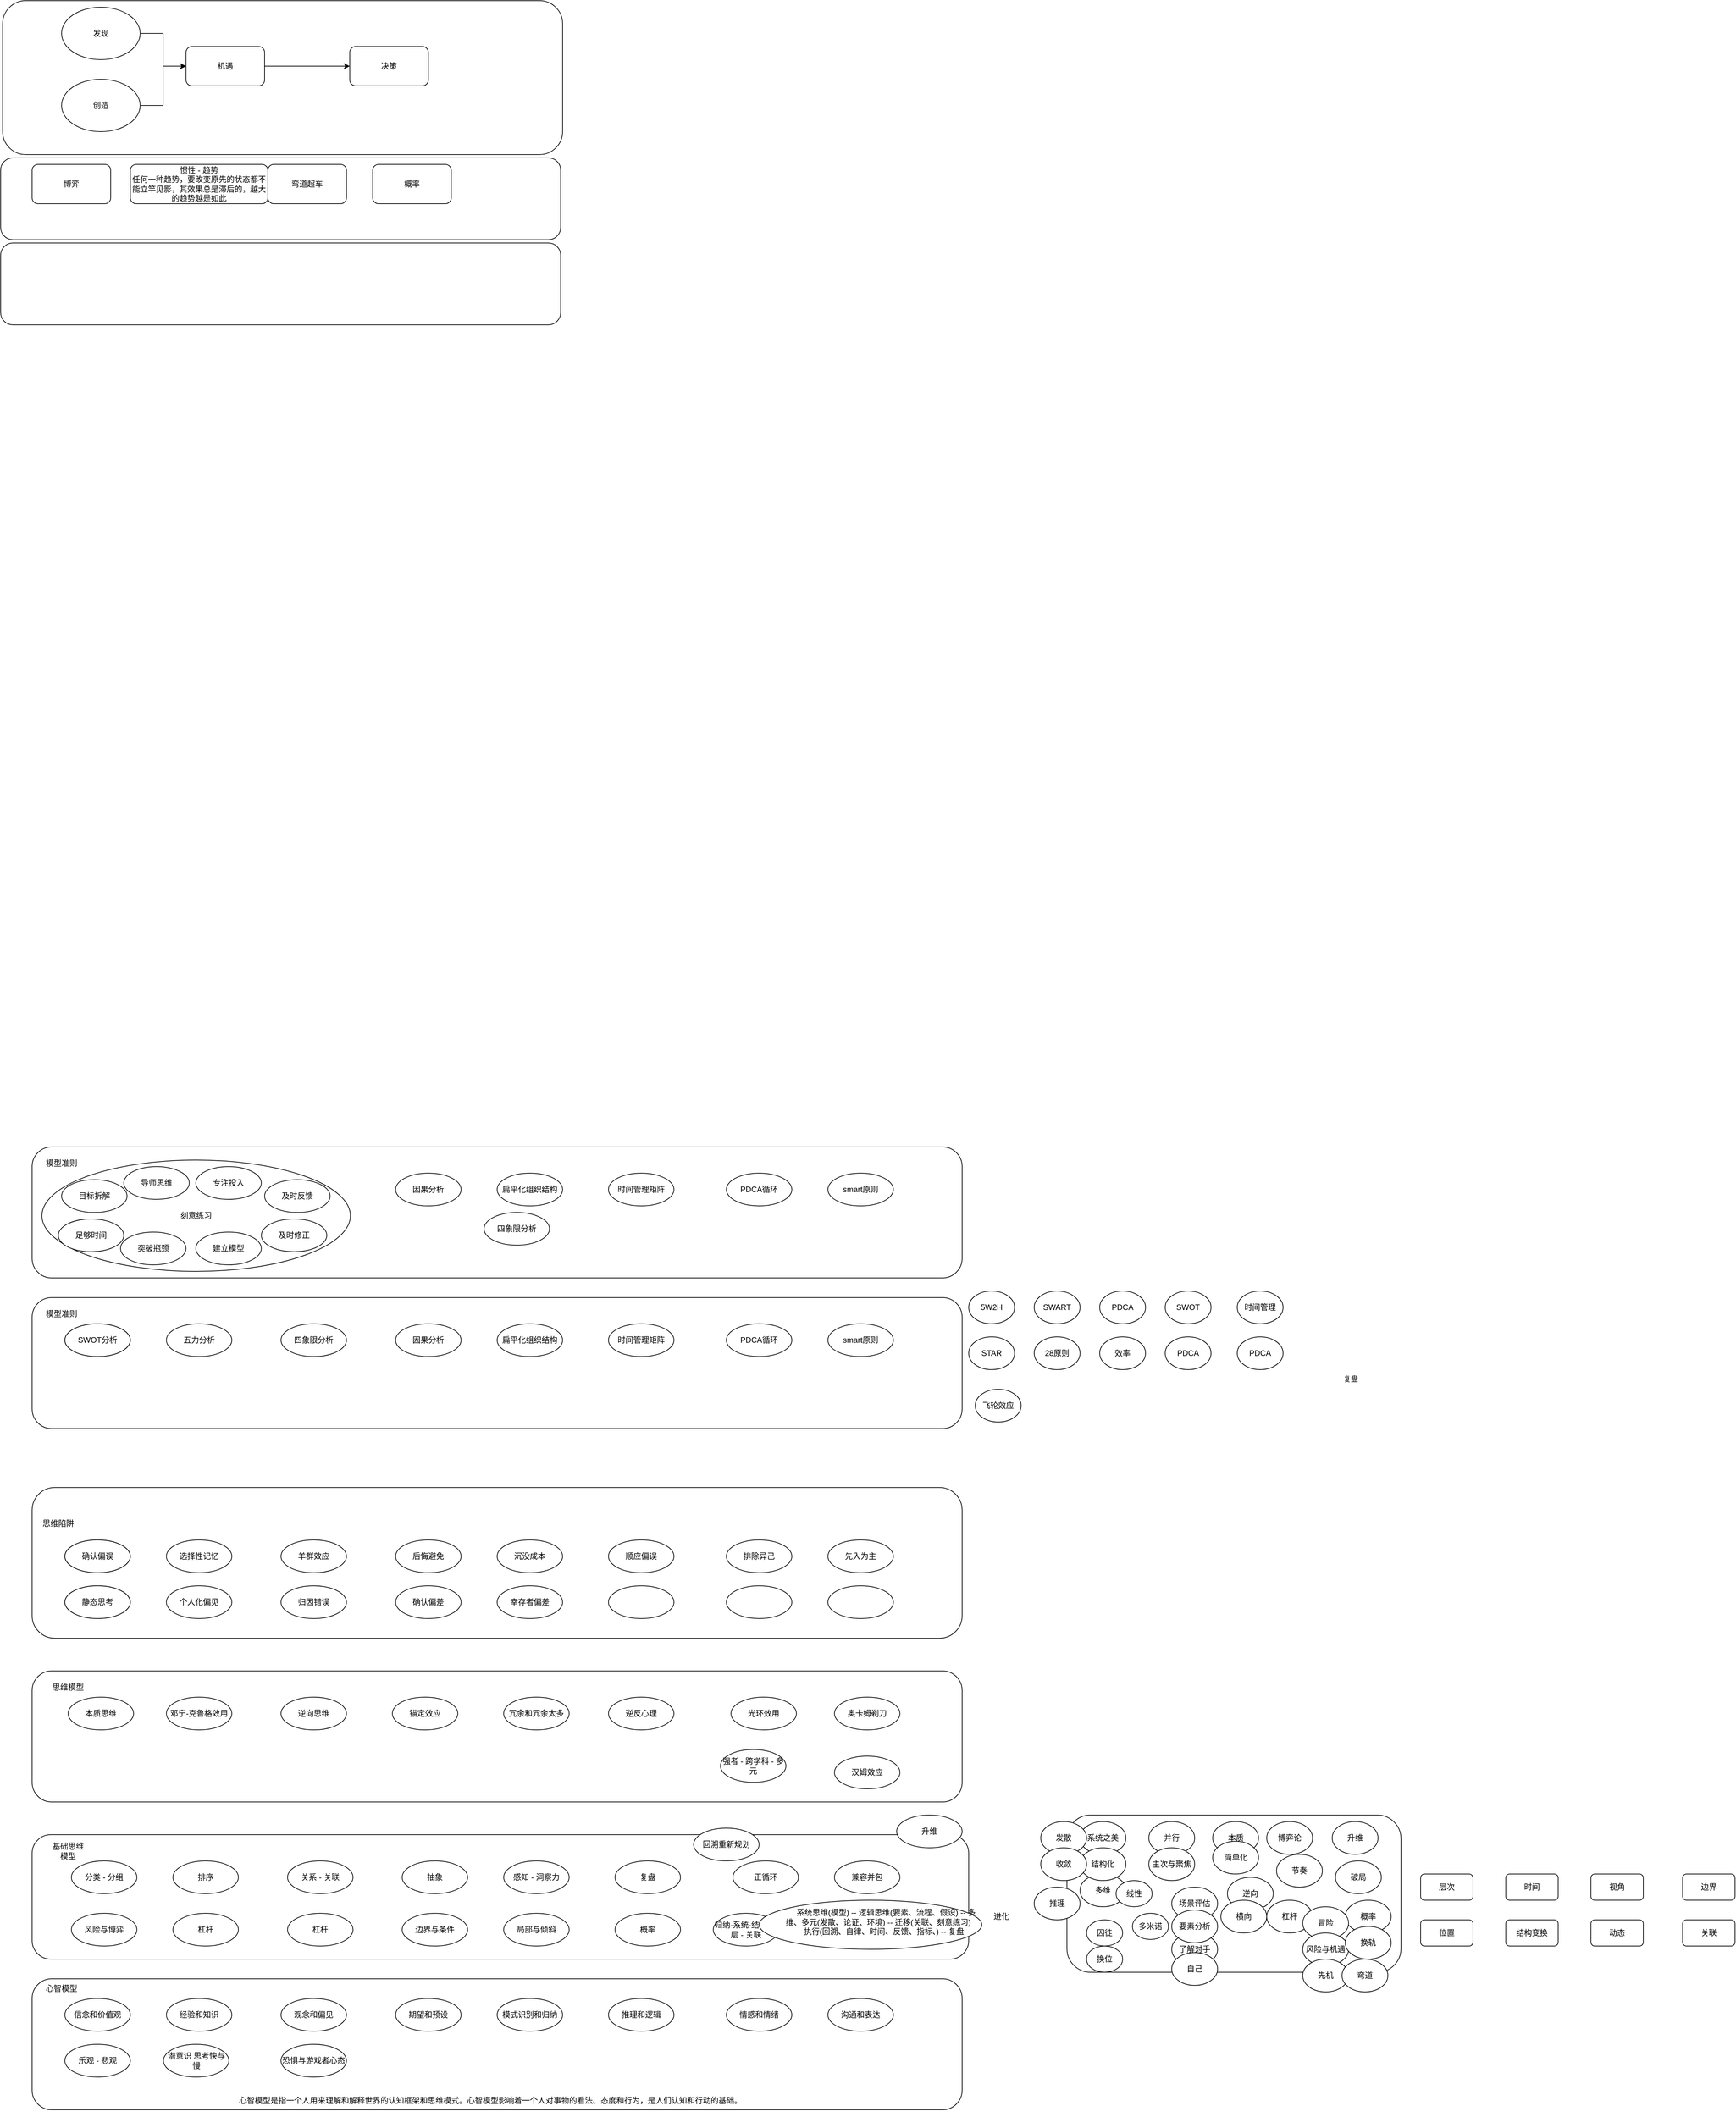 <mxfile version="21.4.0" type="github">
  <diagram name="第 1 页" id="YvtEZz4fDpHej9pVCONi">
    <mxGraphModel dx="1793" dy="2172" grid="1" gridSize="10" guides="1" tooltips="1" connect="1" arrows="1" fold="1" page="1" pageScale="1" pageWidth="827" pageHeight="1169" math="0" shadow="0">
      <root>
        <mxCell id="0" />
        <mxCell id="1" parent="0" />
        <mxCell id="yrJ8rADurVAFEkHN2O-o-63" value="" style="rounded=1;whiteSpace=wrap;html=1;" parent="1" vertex="1">
          <mxGeometry x="92" y="130" width="855" height="125" as="geometry" />
        </mxCell>
        <mxCell id="yrJ8rADurVAFEkHN2O-o-62" value="" style="rounded=1;whiteSpace=wrap;html=1;" parent="1" vertex="1">
          <mxGeometry x="92" width="855" height="125" as="geometry" />
        </mxCell>
        <mxCell id="yrJ8rADurVAFEkHN2O-o-46" value="" style="rounded=1;whiteSpace=wrap;html=1;" parent="1" vertex="1">
          <mxGeometry x="95" y="-240" width="855" height="235" as="geometry" />
        </mxCell>
        <mxCell id="yrJ8rADurVAFEkHN2O-o-8" value="决策" style="rounded=1;whiteSpace=wrap;html=1;" parent="1" vertex="1">
          <mxGeometry x="625" y="-170" width="120" height="60" as="geometry" />
        </mxCell>
        <mxCell id="yrJ8rADurVAFEkHN2O-o-13" style="edgeStyle=orthogonalEdgeStyle;rounded=0;orthogonalLoop=1;jettySize=auto;html=1;exitX=1;exitY=0.5;exitDx=0;exitDy=0;entryX=0;entryY=0.5;entryDx=0;entryDy=0;" parent="1" source="yrJ8rADurVAFEkHN2O-o-12" target="yrJ8rADurVAFEkHN2O-o-8" edge="1">
          <mxGeometry relative="1" as="geometry" />
        </mxCell>
        <mxCell id="yrJ8rADurVAFEkHN2O-o-12" value="机遇" style="rounded=1;whiteSpace=wrap;html=1;" parent="1" vertex="1">
          <mxGeometry x="375" y="-170" width="120" height="60" as="geometry" />
        </mxCell>
        <mxCell id="yrJ8rADurVAFEkHN2O-o-16" style="edgeStyle=orthogonalEdgeStyle;rounded=0;orthogonalLoop=1;jettySize=auto;html=1;exitX=1;exitY=0.5;exitDx=0;exitDy=0;" parent="1" source="yrJ8rADurVAFEkHN2O-o-14" target="yrJ8rADurVAFEkHN2O-o-12" edge="1">
          <mxGeometry relative="1" as="geometry" />
        </mxCell>
        <mxCell id="yrJ8rADurVAFEkHN2O-o-14" value="发现" style="ellipse;whiteSpace=wrap;html=1;" parent="1" vertex="1">
          <mxGeometry x="185" y="-230" width="120" height="80" as="geometry" />
        </mxCell>
        <mxCell id="yrJ8rADurVAFEkHN2O-o-17" value="" style="edgeStyle=orthogonalEdgeStyle;rounded=0;orthogonalLoop=1;jettySize=auto;html=1;" parent="1" source="yrJ8rADurVAFEkHN2O-o-15" target="yrJ8rADurVAFEkHN2O-o-12" edge="1">
          <mxGeometry relative="1" as="geometry" />
        </mxCell>
        <mxCell id="yrJ8rADurVAFEkHN2O-o-15" value="创造" style="ellipse;whiteSpace=wrap;html=1;" parent="1" vertex="1">
          <mxGeometry x="185" y="-120" width="120" height="80" as="geometry" />
        </mxCell>
        <mxCell id="yrJ8rADurVAFEkHN2O-o-30" value="博弈" style="rounded=1;whiteSpace=wrap;html=1;" parent="1" vertex="1">
          <mxGeometry x="140" y="10" width="120" height="60" as="geometry" />
        </mxCell>
        <mxCell id="yrJ8rADurVAFEkHN2O-o-56" value="惯性 - 趋势&lt;br&gt;任何一种趋势，要改变原先的状态都不能立竿见影，其效果总是滞后的，越大的趋势越是如此" style="rounded=1;whiteSpace=wrap;html=1;" parent="1" vertex="1">
          <mxGeometry x="290" y="10" width="210" height="60" as="geometry" />
        </mxCell>
        <mxCell id="yrJ8rADurVAFEkHN2O-o-57" value="弯道超车" style="rounded=1;whiteSpace=wrap;html=1;" parent="1" vertex="1">
          <mxGeometry x="500" y="10" width="120" height="60" as="geometry" />
        </mxCell>
        <mxCell id="yrJ8rADurVAFEkHN2O-o-69" value="概率" style="rounded=1;whiteSpace=wrap;html=1;" parent="1" vertex="1">
          <mxGeometry x="660" y="10" width="120" height="60" as="geometry" />
        </mxCell>
        <mxCell id="z8WvKWM3-rtfyO4jZk8O-1" value="" style="rounded=1;whiteSpace=wrap;html=1;" vertex="1" parent="1">
          <mxGeometry x="140" y="2780" width="1420" height="200" as="geometry" />
        </mxCell>
        <mxCell id="z8WvKWM3-rtfyO4jZk8O-2" value="心智模型" style="text;html=1;strokeColor=none;fillColor=none;align=center;verticalAlign=middle;whiteSpace=wrap;rounded=0;" vertex="1" parent="1">
          <mxGeometry x="155" y="2780" width="60" height="30" as="geometry" />
        </mxCell>
        <mxCell id="z8WvKWM3-rtfyO4jZk8O-3" value="" style="rounded=1;whiteSpace=wrap;html=1;" vertex="1" parent="1">
          <mxGeometry x="140" y="2030" width="1420" height="230" as="geometry" />
        </mxCell>
        <mxCell id="z8WvKWM3-rtfyO4jZk8O-5" value="" style="rounded=1;whiteSpace=wrap;html=1;" vertex="1" parent="1">
          <mxGeometry x="140" y="1740" width="1420" height="200" as="geometry" />
        </mxCell>
        <mxCell id="z8WvKWM3-rtfyO4jZk8O-6" value="模型准则" style="text;html=1;strokeColor=none;fillColor=none;align=center;verticalAlign=middle;whiteSpace=wrap;rounded=0;" vertex="1" parent="1">
          <mxGeometry x="155" y="1750" width="60" height="30" as="geometry" />
        </mxCell>
        <mxCell id="z8WvKWM3-rtfyO4jZk8O-7" value="&lt;div class=&quot;lake-content&quot;&gt;信念和价值观&lt;/div&gt;" style="ellipse;whiteSpace=wrap;html=1;" vertex="1" parent="1">
          <mxGeometry x="190" y="2810" width="100" height="50" as="geometry" />
        </mxCell>
        <mxCell id="z8WvKWM3-rtfyO4jZk8O-8" value="&lt;div class=&quot;lake-content&quot;&gt;&lt;div class=&quot;lake-content&quot;&gt;经验和知识&lt;/div&gt;&lt;/div&gt;" style="ellipse;whiteSpace=wrap;html=1;" vertex="1" parent="1">
          <mxGeometry x="345" y="2810" width="100" height="50" as="geometry" />
        </mxCell>
        <mxCell id="z8WvKWM3-rtfyO4jZk8O-9" value="&lt;div class=&quot;lake-content&quot;&gt;&lt;div class=&quot;lake-content&quot;&gt;&lt;div class=&quot;lake-content&quot;&gt;推理和逻辑&lt;/div&gt;&lt;/div&gt;&lt;/div&gt;" style="ellipse;whiteSpace=wrap;html=1;" vertex="1" parent="1">
          <mxGeometry x="1020" y="2810" width="100" height="50" as="geometry" />
        </mxCell>
        <mxCell id="z8WvKWM3-rtfyO4jZk8O-10" value="&lt;div class=&quot;lake-content&quot;&gt;&lt;div class=&quot;lake-content&quot;&gt;观念和偏见&lt;/div&gt;&lt;/div&gt;" style="ellipse;whiteSpace=wrap;html=1;" vertex="1" parent="1">
          <mxGeometry x="520" y="2810" width="100" height="50" as="geometry" />
        </mxCell>
        <mxCell id="z8WvKWM3-rtfyO4jZk8O-11" value="&lt;div class=&quot;lake-content&quot;&gt;&lt;div class=&quot;lake-content&quot;&gt;&lt;div class=&quot;lake-content&quot;&gt;期望和预设&lt;/div&gt;&lt;/div&gt;&lt;/div&gt;" style="ellipse;whiteSpace=wrap;html=1;" vertex="1" parent="1">
          <mxGeometry x="695" y="2810" width="100" height="50" as="geometry" />
        </mxCell>
        <mxCell id="z8WvKWM3-rtfyO4jZk8O-12" value="&lt;div class=&quot;lake-content&quot;&gt;&lt;div class=&quot;lake-content&quot;&gt;&lt;div class=&quot;lake-content&quot;&gt;模式识别和归纳&lt;/div&gt;&lt;/div&gt;&lt;/div&gt;" style="ellipse;whiteSpace=wrap;html=1;" vertex="1" parent="1">
          <mxGeometry x="850" y="2810" width="100" height="50" as="geometry" />
        </mxCell>
        <mxCell id="z8WvKWM3-rtfyO4jZk8O-14" value="&lt;div class=&quot;lake-content&quot;&gt;&lt;div class=&quot;lake-content&quot;&gt;&lt;div class=&quot;lake-content&quot;&gt;情感和情绪&lt;br&gt;&lt;/div&gt;&lt;/div&gt;&lt;/div&gt;" style="ellipse;whiteSpace=wrap;html=1;" vertex="1" parent="1">
          <mxGeometry x="1200" y="2810" width="100" height="50" as="geometry" />
        </mxCell>
        <mxCell id="z8WvKWM3-rtfyO4jZk8O-15" value="&lt;div class=&quot;lake-content&quot;&gt;&lt;div class=&quot;lake-content&quot;&gt;&lt;div class=&quot;lake-content&quot;&gt;&lt;div class=&quot;lake-content&quot;&gt;&lt;div class=&quot;lake-content&quot;&gt;沟通和表达&lt;/div&gt;&lt;/div&gt;&lt;/div&gt;&lt;/div&gt;&lt;/div&gt;" style="ellipse;whiteSpace=wrap;html=1;" vertex="1" parent="1">
          <mxGeometry x="1355" y="2810" width="100" height="50" as="geometry" />
        </mxCell>
        <mxCell id="z8WvKWM3-rtfyO4jZk8O-16" value="&lt;div class=&quot;lake-content&quot;&gt;&lt;p style=&quot;margin: 0; padding: 0; min-height: 24px&quot; class=&quot;ne-p&quot; id=&quot;u2ad12d49&quot;&gt;心智模型是指一个人用来理解和解释世界的认知框架和思维模式。心智模型影响着一个人对事物的看法、态度和行为，是人们认知和行动的基础。&lt;/p&gt;&lt;/div&gt;" style="text;html=1;strokeColor=none;fillColor=none;align=center;verticalAlign=middle;whiteSpace=wrap;rounded=0;" vertex="1" parent="1">
          <mxGeometry x="345" y="2950" width="990" height="40" as="geometry" />
        </mxCell>
        <mxCell id="z8WvKWM3-rtfyO4jZk8O-17" value="思维陷阱" style="text;html=1;strokeColor=none;fillColor=none;align=center;verticalAlign=middle;whiteSpace=wrap;rounded=0;" vertex="1" parent="1">
          <mxGeometry x="150" y="2070" width="60" height="30" as="geometry" />
        </mxCell>
        <mxCell id="z8WvKWM3-rtfyO4jZk8O-18" value="&lt;div class=&quot;lake-content&quot;&gt;信念和价值观&lt;/div&gt;" style="ellipse;whiteSpace=wrap;html=1;" vertex="1" parent="1">
          <mxGeometry x="190" y="2110" width="100" height="50" as="geometry" />
        </mxCell>
        <mxCell id="z8WvKWM3-rtfyO4jZk8O-20" value="&lt;div class=&quot;lake-content&quot;&gt;&lt;div class=&quot;lake-content&quot;&gt;确认偏误&lt;/div&gt;&lt;/div&gt;" style="ellipse;whiteSpace=wrap;html=1;" vertex="1" parent="1">
          <mxGeometry x="190" y="2110" width="100" height="50" as="geometry" />
        </mxCell>
        <mxCell id="z8WvKWM3-rtfyO4jZk8O-21" value="&lt;div class=&quot;lake-content&quot;&gt;&lt;div class=&quot;lake-content&quot;&gt;&lt;div class=&quot;lake-content&quot;&gt;选择性记忆&lt;/div&gt;&lt;/div&gt;&lt;/div&gt;" style="ellipse;whiteSpace=wrap;html=1;" vertex="1" parent="1">
          <mxGeometry x="345" y="2110" width="100" height="50" as="geometry" />
        </mxCell>
        <mxCell id="z8WvKWM3-rtfyO4jZk8O-22" value="&lt;div class=&quot;lake-content&quot;&gt;&lt;div class=&quot;lake-content&quot;&gt;&lt;div class=&quot;lake-content&quot;&gt;&lt;div class=&quot;lake-content&quot;&gt;顺应偏误&lt;/div&gt;&lt;/div&gt;&lt;/div&gt;&lt;/div&gt;" style="ellipse;whiteSpace=wrap;html=1;" vertex="1" parent="1">
          <mxGeometry x="1020" y="2110" width="100" height="50" as="geometry" />
        </mxCell>
        <mxCell id="z8WvKWM3-rtfyO4jZk8O-23" value="&lt;div class=&quot;lake-content&quot;&gt;&lt;div class=&quot;lake-content&quot;&gt;&lt;div class=&quot;lake-content&quot;&gt;羊群效应&lt;/div&gt;&lt;/div&gt;&lt;/div&gt;" style="ellipse;whiteSpace=wrap;html=1;" vertex="1" parent="1">
          <mxGeometry x="520" y="2110" width="100" height="50" as="geometry" />
        </mxCell>
        <mxCell id="z8WvKWM3-rtfyO4jZk8O-24" value="&lt;div class=&quot;lake-content&quot;&gt;&lt;div class=&quot;lake-content&quot;&gt;&lt;div class=&quot;lake-content&quot;&gt;&lt;div class=&quot;lake-content&quot;&gt;后悔避免&lt;/div&gt;&lt;/div&gt;&lt;/div&gt;&lt;/div&gt;" style="ellipse;whiteSpace=wrap;html=1;" vertex="1" parent="1">
          <mxGeometry x="695" y="2110" width="100" height="50" as="geometry" />
        </mxCell>
        <mxCell id="z8WvKWM3-rtfyO4jZk8O-25" value="&lt;div class=&quot;lake-content&quot;&gt;&lt;div class=&quot;lake-content&quot;&gt;&lt;div class=&quot;lake-content&quot;&gt;&lt;div class=&quot;lake-content&quot;&gt;沉没成本&lt;/div&gt;&lt;/div&gt;&lt;/div&gt;&lt;/div&gt;" style="ellipse;whiteSpace=wrap;html=1;" vertex="1" parent="1">
          <mxGeometry x="850" y="2110" width="100" height="50" as="geometry" />
        </mxCell>
        <mxCell id="z8WvKWM3-rtfyO4jZk8O-26" value="&lt;div class=&quot;lake-content&quot;&gt;&lt;div class=&quot;lake-content&quot;&gt;&lt;div class=&quot;lake-content&quot;&gt;&lt;div class=&quot;lake-content&quot;&gt;排除异己&lt;/div&gt;&lt;/div&gt;&lt;/div&gt;&lt;/div&gt;" style="ellipse;whiteSpace=wrap;html=1;" vertex="1" parent="1">
          <mxGeometry x="1200" y="2110" width="100" height="50" as="geometry" />
        </mxCell>
        <mxCell id="z8WvKWM3-rtfyO4jZk8O-27" value="&lt;div class=&quot;lake-content&quot;&gt;&lt;div class=&quot;lake-content&quot;&gt;&lt;div class=&quot;lake-content&quot;&gt;&lt;div class=&quot;lake-content&quot;&gt;&lt;div class=&quot;lake-content&quot;&gt;&lt;div class=&quot;lake-content&quot;&gt;先入为主&lt;/div&gt;&lt;/div&gt;&lt;/div&gt;&lt;/div&gt;&lt;/div&gt;&lt;/div&gt;" style="ellipse;whiteSpace=wrap;html=1;" vertex="1" parent="1">
          <mxGeometry x="1355" y="2110" width="100" height="50" as="geometry" />
        </mxCell>
        <mxCell id="z8WvKWM3-rtfyO4jZk8O-28" value="&lt;div class=&quot;lake-content&quot;&gt;信念和价值观&lt;/div&gt;" style="ellipse;whiteSpace=wrap;html=1;" vertex="1" parent="1">
          <mxGeometry x="190" y="2180" width="100" height="50" as="geometry" />
        </mxCell>
        <mxCell id="z8WvKWM3-rtfyO4jZk8O-29" value="&lt;div class=&quot;lake-content&quot;&gt;&lt;div class=&quot;lake-content&quot;&gt;&lt;div class=&quot;lake-content&quot;&gt;静态思考&lt;/div&gt;&lt;/div&gt;&lt;/div&gt;" style="ellipse;whiteSpace=wrap;html=1;" vertex="1" parent="1">
          <mxGeometry x="190" y="2180" width="100" height="50" as="geometry" />
        </mxCell>
        <mxCell id="z8WvKWM3-rtfyO4jZk8O-30" value="&lt;div class=&quot;lake-content&quot;&gt;&lt;div class=&quot;lake-content&quot;&gt;&lt;div class=&quot;lake-content&quot;&gt;&lt;div class=&quot;lake-content&quot;&gt;个人化偏见&lt;/div&gt;&lt;/div&gt;&lt;/div&gt;&lt;/div&gt;" style="ellipse;whiteSpace=wrap;html=1;" vertex="1" parent="1">
          <mxGeometry x="345" y="2180" width="100" height="50" as="geometry" />
        </mxCell>
        <mxCell id="z8WvKWM3-rtfyO4jZk8O-31" value="&lt;div class=&quot;lake-content&quot;&gt;&lt;div class=&quot;lake-content&quot;&gt;&lt;div class=&quot;lake-content&quot;&gt;&lt;div class=&quot;lake-content&quot;&gt;&lt;br&gt;&lt;/div&gt;&lt;/div&gt;&lt;/div&gt;&lt;/div&gt;" style="ellipse;whiteSpace=wrap;html=1;" vertex="1" parent="1">
          <mxGeometry x="1020" y="2180" width="100" height="50" as="geometry" />
        </mxCell>
        <mxCell id="z8WvKWM3-rtfyO4jZk8O-32" value="&lt;div class=&quot;lake-content&quot;&gt;&lt;div class=&quot;lake-content&quot;&gt;&lt;div class=&quot;lake-content&quot;&gt;归因错误&lt;/div&gt;&lt;/div&gt;&lt;/div&gt;" style="ellipse;whiteSpace=wrap;html=1;" vertex="1" parent="1">
          <mxGeometry x="520" y="2180" width="100" height="50" as="geometry" />
        </mxCell>
        <mxCell id="z8WvKWM3-rtfyO4jZk8O-33" value="&lt;div class=&quot;lake-content&quot;&gt;&lt;div class=&quot;lake-content&quot;&gt;&lt;div class=&quot;lake-content&quot;&gt;&lt;div class=&quot;lake-content&quot;&gt;确认偏差&lt;/div&gt;&lt;/div&gt;&lt;/div&gt;&lt;/div&gt;" style="ellipse;whiteSpace=wrap;html=1;" vertex="1" parent="1">
          <mxGeometry x="695" y="2180" width="100" height="50" as="geometry" />
        </mxCell>
        <mxCell id="z8WvKWM3-rtfyO4jZk8O-34" value="&lt;div class=&quot;lake-content&quot;&gt;&lt;div class=&quot;lake-content&quot;&gt;&lt;div class=&quot;lake-content&quot;&gt;&lt;div class=&quot;lake-content&quot;&gt;幸存者偏差&lt;/div&gt;&lt;/div&gt;&lt;/div&gt;&lt;/div&gt;" style="ellipse;whiteSpace=wrap;html=1;" vertex="1" parent="1">
          <mxGeometry x="850" y="2180" width="100" height="50" as="geometry" />
        </mxCell>
        <mxCell id="z8WvKWM3-rtfyO4jZk8O-35" value="&lt;div class=&quot;lake-content&quot;&gt;&lt;div class=&quot;lake-content&quot;&gt;&lt;div class=&quot;lake-content&quot;&gt;&lt;div class=&quot;lake-content&quot;&gt;&lt;br&gt;&lt;/div&gt;&lt;/div&gt;&lt;/div&gt;&lt;/div&gt;" style="ellipse;whiteSpace=wrap;html=1;" vertex="1" parent="1">
          <mxGeometry x="1200" y="2180" width="100" height="50" as="geometry" />
        </mxCell>
        <mxCell id="z8WvKWM3-rtfyO4jZk8O-36" value="&lt;div class=&quot;lake-content&quot;&gt;&lt;div class=&quot;lake-content&quot;&gt;&lt;div class=&quot;lake-content&quot;&gt;&lt;div class=&quot;lake-content&quot;&gt;&lt;div class=&quot;lake-content&quot;&gt;&lt;div class=&quot;lake-content&quot;&gt;&lt;br&gt;&lt;/div&gt;&lt;/div&gt;&lt;/div&gt;&lt;/div&gt;&lt;/div&gt;&lt;/div&gt;" style="ellipse;whiteSpace=wrap;html=1;" vertex="1" parent="1">
          <mxGeometry x="1355" y="2180" width="100" height="50" as="geometry" />
        </mxCell>
        <mxCell id="z8WvKWM3-rtfyO4jZk8O-37" value="&lt;div class=&quot;lake-content&quot;&gt;信念和价值观&lt;/div&gt;" style="ellipse;whiteSpace=wrap;html=1;" vertex="1" parent="1">
          <mxGeometry x="190" y="1780" width="100" height="50" as="geometry" />
        </mxCell>
        <mxCell id="z8WvKWM3-rtfyO4jZk8O-38" value="&lt;div class=&quot;lake-content&quot;&gt;&lt;div class=&quot;lake-content&quot;&gt;&lt;div class=&quot;lake-content&quot;&gt;&lt;div class=&quot;lake-content&quot;&gt;SWOT分析&lt;/div&gt;&lt;/div&gt;&lt;/div&gt;&lt;/div&gt;" style="ellipse;whiteSpace=wrap;html=1;" vertex="1" parent="1">
          <mxGeometry x="190" y="1780" width="100" height="50" as="geometry" />
        </mxCell>
        <mxCell id="z8WvKWM3-rtfyO4jZk8O-39" value="&lt;div class=&quot;lake-content&quot;&gt;&lt;div class=&quot;lake-content&quot;&gt;&lt;div class=&quot;lake-content&quot;&gt;&lt;div class=&quot;lake-content&quot;&gt;&lt;div class=&quot;lake-content&quot;&gt;五力分析&lt;/div&gt;&lt;/div&gt;&lt;/div&gt;&lt;/div&gt;&lt;/div&gt;" style="ellipse;whiteSpace=wrap;html=1;" vertex="1" parent="1">
          <mxGeometry x="345" y="1780" width="100" height="50" as="geometry" />
        </mxCell>
        <mxCell id="z8WvKWM3-rtfyO4jZk8O-40" value="&lt;div class=&quot;lake-content&quot;&gt;&lt;div class=&quot;lake-content&quot;&gt;&lt;div class=&quot;lake-content&quot;&gt;&lt;div class=&quot;lake-content&quot;&gt;&lt;div class=&quot;lake-content&quot;&gt;时间管理矩阵&lt;/div&gt;&lt;/div&gt;&lt;/div&gt;&lt;/div&gt;&lt;/div&gt;" style="ellipse;whiteSpace=wrap;html=1;" vertex="1" parent="1">
          <mxGeometry x="1020" y="1780" width="100" height="50" as="geometry" />
        </mxCell>
        <mxCell id="z8WvKWM3-rtfyO4jZk8O-41" value="&lt;div class=&quot;lake-content&quot;&gt;&lt;div class=&quot;lake-content&quot;&gt;&lt;div class=&quot;lake-content&quot;&gt;&lt;div class=&quot;lake-content&quot;&gt;四象限分析&lt;/div&gt;&lt;/div&gt;&lt;/div&gt;&lt;/div&gt;" style="ellipse;whiteSpace=wrap;html=1;" vertex="1" parent="1">
          <mxGeometry x="520" y="1780" width="100" height="50" as="geometry" />
        </mxCell>
        <mxCell id="z8WvKWM3-rtfyO4jZk8O-42" value="&lt;div class=&quot;lake-content&quot;&gt;&lt;div class=&quot;lake-content&quot;&gt;&lt;div class=&quot;lake-content&quot;&gt;&lt;div class=&quot;lake-content&quot;&gt;&lt;div class=&quot;lake-content&quot;&gt;因果分析&lt;/div&gt;&lt;/div&gt;&lt;/div&gt;&lt;/div&gt;&lt;/div&gt;" style="ellipse;whiteSpace=wrap;html=1;" vertex="1" parent="1">
          <mxGeometry x="695" y="1780" width="100" height="50" as="geometry" />
        </mxCell>
        <mxCell id="z8WvKWM3-rtfyO4jZk8O-43" value="&lt;div class=&quot;lake-content&quot;&gt;&lt;div class=&quot;lake-content&quot;&gt;&lt;div class=&quot;lake-content&quot;&gt;&lt;div class=&quot;lake-content&quot;&gt;&lt;div class=&quot;lake-content&quot;&gt;扁平化组织结构&lt;/div&gt;&lt;/div&gt;&lt;/div&gt;&lt;/div&gt;&lt;/div&gt;" style="ellipse;whiteSpace=wrap;html=1;" vertex="1" parent="1">
          <mxGeometry x="850" y="1780" width="100" height="50" as="geometry" />
        </mxCell>
        <mxCell id="z8WvKWM3-rtfyO4jZk8O-44" value="&lt;div class=&quot;lake-content&quot;&gt;&lt;div class=&quot;lake-content&quot;&gt;&lt;div class=&quot;lake-content&quot;&gt;&lt;div class=&quot;lake-content&quot;&gt;&lt;div class=&quot;lake-content&quot;&gt;PDCA循环&lt;/div&gt;&lt;/div&gt;&lt;/div&gt;&lt;/div&gt;&lt;/div&gt;" style="ellipse;whiteSpace=wrap;html=1;" vertex="1" parent="1">
          <mxGeometry x="1200" y="1780" width="100" height="50" as="geometry" />
        </mxCell>
        <mxCell id="z8WvKWM3-rtfyO4jZk8O-45" value="&lt;div class=&quot;lake-content&quot;&gt;&lt;div class=&quot;lake-content&quot;&gt;&lt;div class=&quot;lake-content&quot;&gt;&lt;div class=&quot;lake-content&quot;&gt;&lt;div class=&quot;lake-content&quot;&gt;&lt;div class=&quot;lake-content&quot;&gt;smart原则&lt;/div&gt;&lt;/div&gt;&lt;/div&gt;&lt;/div&gt;&lt;/div&gt;&lt;/div&gt;" style="ellipse;whiteSpace=wrap;html=1;" vertex="1" parent="1">
          <mxGeometry x="1355" y="1780" width="100" height="50" as="geometry" />
        </mxCell>
        <mxCell id="z8WvKWM3-rtfyO4jZk8O-46" value="" style="rounded=1;whiteSpace=wrap;html=1;" vertex="1" parent="1">
          <mxGeometry x="140" y="2560" width="1430" height="190" as="geometry" />
        </mxCell>
        <mxCell id="z8WvKWM3-rtfyO4jZk8O-47" value="基础思维模型" style="text;html=1;strokeColor=none;fillColor=none;align=center;verticalAlign=middle;whiteSpace=wrap;rounded=0;" vertex="1" parent="1">
          <mxGeometry x="165" y="2570" width="60" height="30" as="geometry" />
        </mxCell>
        <mxCell id="z8WvKWM3-rtfyO4jZk8O-48" value="&lt;div class=&quot;lake-content&quot;&gt;分类 - 分组&lt;/div&gt;" style="ellipse;whiteSpace=wrap;html=1;" vertex="1" parent="1">
          <mxGeometry x="200" y="2600" width="100" height="50" as="geometry" />
        </mxCell>
        <mxCell id="z8WvKWM3-rtfyO4jZk8O-49" value="&lt;div class=&quot;lake-content&quot;&gt;&lt;div class=&quot;lake-content&quot;&gt;排序&lt;/div&gt;&lt;/div&gt;" style="ellipse;whiteSpace=wrap;html=1;" vertex="1" parent="1">
          <mxGeometry x="355" y="2600" width="100" height="50" as="geometry" />
        </mxCell>
        <mxCell id="z8WvKWM3-rtfyO4jZk8O-50" value="&lt;div class=&quot;lake-content&quot;&gt;&lt;div class=&quot;lake-content&quot;&gt;&lt;div class=&quot;lake-content&quot;&gt;复盘&lt;/div&gt;&lt;/div&gt;&lt;/div&gt;" style="ellipse;whiteSpace=wrap;html=1;" vertex="1" parent="1">
          <mxGeometry x="1030" y="2600" width="100" height="50" as="geometry" />
        </mxCell>
        <mxCell id="z8WvKWM3-rtfyO4jZk8O-51" value="&lt;div class=&quot;lake-content&quot;&gt;&lt;div class=&quot;lake-content&quot;&gt;关系 - 关联&lt;/div&gt;&lt;/div&gt;" style="ellipse;whiteSpace=wrap;html=1;" vertex="1" parent="1">
          <mxGeometry x="530" y="2600" width="100" height="50" as="geometry" />
        </mxCell>
        <mxCell id="z8WvKWM3-rtfyO4jZk8O-52" value="&lt;div class=&quot;lake-content&quot;&gt;&lt;div class=&quot;lake-content&quot;&gt;&lt;div class=&quot;lake-content&quot;&gt;抽象&lt;/div&gt;&lt;/div&gt;&lt;/div&gt;" style="ellipse;whiteSpace=wrap;html=1;" vertex="1" parent="1">
          <mxGeometry x="705" y="2600" width="100" height="50" as="geometry" />
        </mxCell>
        <mxCell id="z8WvKWM3-rtfyO4jZk8O-53" value="&lt;div class=&quot;lake-content&quot;&gt;&lt;div class=&quot;lake-content&quot;&gt;&lt;div class=&quot;lake-content&quot;&gt;感知 - 洞察力&lt;/div&gt;&lt;/div&gt;&lt;/div&gt;" style="ellipse;whiteSpace=wrap;html=1;" vertex="1" parent="1">
          <mxGeometry x="860" y="2600" width="100" height="50" as="geometry" />
        </mxCell>
        <mxCell id="z8WvKWM3-rtfyO4jZk8O-54" value="&lt;div class=&quot;lake-content&quot;&gt;&lt;div class=&quot;lake-content&quot;&gt;&lt;div class=&quot;lake-content&quot;&gt;正循环&lt;br&gt;&lt;/div&gt;&lt;/div&gt;&lt;/div&gt;" style="ellipse;whiteSpace=wrap;html=1;" vertex="1" parent="1">
          <mxGeometry x="1210" y="2600" width="100" height="50" as="geometry" />
        </mxCell>
        <mxCell id="z8WvKWM3-rtfyO4jZk8O-55" value="&lt;div class=&quot;lake-content&quot;&gt;&lt;div class=&quot;lake-content&quot;&gt;&lt;div class=&quot;lake-content&quot;&gt;&lt;div class=&quot;lake-content&quot;&gt;&lt;div class=&quot;lake-content&quot;&gt;兼容并包&lt;br&gt;&lt;/div&gt;&lt;/div&gt;&lt;/div&gt;&lt;/div&gt;&lt;/div&gt;" style="ellipse;whiteSpace=wrap;html=1;" vertex="1" parent="1">
          <mxGeometry x="1365" y="2600" width="100" height="50" as="geometry" />
        </mxCell>
        <mxCell id="z8WvKWM3-rtfyO4jZk8O-56" value="" style="rounded=1;whiteSpace=wrap;html=1;" vertex="1" parent="1">
          <mxGeometry x="140" y="2310" width="1420" height="200" as="geometry" />
        </mxCell>
        <mxCell id="z8WvKWM3-rtfyO4jZk8O-57" value="思维模型" style="text;html=1;strokeColor=none;fillColor=none;align=center;verticalAlign=middle;whiteSpace=wrap;rounded=0;" vertex="1" parent="1">
          <mxGeometry x="165" y="2320" width="60" height="30" as="geometry" />
        </mxCell>
        <mxCell id="z8WvKWM3-rtfyO4jZk8O-58" value="&lt;div class=&quot;lake-content&quot;&gt;锚定效应&lt;/div&gt;" style="ellipse;whiteSpace=wrap;html=1;" vertex="1" parent="1">
          <mxGeometry x="690" y="2350" width="100" height="50" as="geometry" />
        </mxCell>
        <mxCell id="z8WvKWM3-rtfyO4jZk8O-59" value="&lt;div class=&quot;lake-content&quot;&gt;&lt;div class=&quot;lake-content&quot;&gt;光环效用&lt;/div&gt;&lt;/div&gt;" style="ellipse;whiteSpace=wrap;html=1;" vertex="1" parent="1">
          <mxGeometry x="1207" y="2350" width="100" height="50" as="geometry" />
        </mxCell>
        <mxCell id="z8WvKWM3-rtfyO4jZk8O-60" value="&lt;div class=&quot;lake-content&quot;&gt;&lt;div class=&quot;lake-content&quot;&gt;&lt;div class=&quot;lake-content&quot;&gt;逆向思维&lt;/div&gt;&lt;/div&gt;&lt;/div&gt;" style="ellipse;whiteSpace=wrap;html=1;" vertex="1" parent="1">
          <mxGeometry x="520" y="2350" width="100" height="50" as="geometry" />
        </mxCell>
        <mxCell id="z8WvKWM3-rtfyO4jZk8O-61" value="&lt;div class=&quot;lake-content&quot;&gt;&lt;div class=&quot;lake-content&quot;&gt;逆反心理&lt;/div&gt;&lt;/div&gt;" style="ellipse;whiteSpace=wrap;html=1;" vertex="1" parent="1">
          <mxGeometry x="1020" y="2350" width="100" height="50" as="geometry" />
        </mxCell>
        <mxCell id="z8WvKWM3-rtfyO4jZk8O-62" value="&lt;div class=&quot;lake-content&quot;&gt;&lt;div class=&quot;lake-content&quot;&gt;&lt;div class=&quot;lake-content&quot;&gt;本质思维&lt;/div&gt;&lt;/div&gt;&lt;/div&gt;" style="ellipse;whiteSpace=wrap;html=1;" vertex="1" parent="1">
          <mxGeometry x="195" y="2350" width="100" height="50" as="geometry" />
        </mxCell>
        <mxCell id="z8WvKWM3-rtfyO4jZk8O-63" value="&lt;div class=&quot;lake-content&quot;&gt;&lt;div class=&quot;lake-content&quot;&gt;&lt;div class=&quot;lake-content&quot;&gt;邓宁-克鲁格效用&lt;br&gt;&lt;/div&gt;&lt;/div&gt;&lt;/div&gt;" style="ellipse;whiteSpace=wrap;html=1;" vertex="1" parent="1">
          <mxGeometry x="345" y="2350" width="100" height="50" as="geometry" />
        </mxCell>
        <mxCell id="z8WvKWM3-rtfyO4jZk8O-64" value="&lt;div class=&quot;lake-content&quot;&gt;&lt;div class=&quot;lake-content&quot;&gt;&lt;div class=&quot;lake-content&quot;&gt;冗余和冗余太多&lt;/div&gt;&lt;/div&gt;&lt;/div&gt;" style="ellipse;whiteSpace=wrap;html=1;" vertex="1" parent="1">
          <mxGeometry x="860" y="2350" width="100" height="50" as="geometry" />
        </mxCell>
        <mxCell id="z8WvKWM3-rtfyO4jZk8O-65" value="&lt;div class=&quot;lake-content&quot;&gt;&lt;div class=&quot;lake-content&quot;&gt;&lt;div class=&quot;lake-content&quot;&gt;&lt;div class=&quot;lake-content&quot;&gt;&lt;div class=&quot;lake-content&quot;&gt;奥卡姆剃刀&lt;/div&gt;&lt;/div&gt;&lt;/div&gt;&lt;/div&gt;&lt;/div&gt;" style="ellipse;whiteSpace=wrap;html=1;" vertex="1" parent="1">
          <mxGeometry x="1365" y="2350" width="100" height="50" as="geometry" />
        </mxCell>
        <mxCell id="z8WvKWM3-rtfyO4jZk8O-66" value="&lt;div class=&quot;lake-content&quot;&gt;风险与博弈&lt;/div&gt;" style="ellipse;whiteSpace=wrap;html=1;" vertex="1" parent="1">
          <mxGeometry x="200" y="2680" width="100" height="50" as="geometry" />
        </mxCell>
        <mxCell id="z8WvKWM3-rtfyO4jZk8O-67" value="&lt;div class=&quot;lake-content&quot;&gt;杠杆&lt;/div&gt;" style="ellipse;whiteSpace=wrap;html=1;" vertex="1" parent="1">
          <mxGeometry x="355" y="2680" width="100" height="50" as="geometry" />
        </mxCell>
        <mxCell id="z8WvKWM3-rtfyO4jZk8O-68" value="&lt;div class=&quot;lake-content&quot;&gt;杠杆&lt;/div&gt;" style="ellipse;whiteSpace=wrap;html=1;" vertex="1" parent="1">
          <mxGeometry x="530" y="2680" width="100" height="50" as="geometry" />
        </mxCell>
        <mxCell id="z8WvKWM3-rtfyO4jZk8O-69" value="&lt;div class=&quot;lake-content&quot;&gt;乐观 - 悲观&lt;/div&gt;" style="ellipse;whiteSpace=wrap;html=1;" vertex="1" parent="1">
          <mxGeometry x="190" y="2880" width="100" height="50" as="geometry" />
        </mxCell>
        <mxCell id="z8WvKWM3-rtfyO4jZk8O-70" value="" style="rounded=1;whiteSpace=wrap;html=1;" vertex="1" parent="1">
          <mxGeometry x="140" y="1510" width="1420" height="200" as="geometry" />
        </mxCell>
        <mxCell id="z8WvKWM3-rtfyO4jZk8O-71" value="模型准则" style="text;html=1;strokeColor=none;fillColor=none;align=center;verticalAlign=middle;whiteSpace=wrap;rounded=0;" vertex="1" parent="1">
          <mxGeometry x="155" y="1520" width="60" height="30" as="geometry" />
        </mxCell>
        <mxCell id="z8WvKWM3-rtfyO4jZk8O-73" value="&lt;div class=&quot;lake-content&quot;&gt;&lt;div class=&quot;lake-content&quot;&gt;&lt;div class=&quot;lake-content&quot;&gt;&lt;div class=&quot;lake-content&quot;&gt;刻意练习&lt;/div&gt;&lt;/div&gt;&lt;/div&gt;&lt;/div&gt;" style="ellipse;whiteSpace=wrap;html=1;" vertex="1" parent="1">
          <mxGeometry x="155" y="1530" width="471" height="170" as="geometry" />
        </mxCell>
        <mxCell id="z8WvKWM3-rtfyO4jZk8O-74" value="&lt;div class=&quot;lake-content&quot;&gt;&lt;div class=&quot;lake-content&quot;&gt;&lt;div class=&quot;lake-content&quot;&gt;&lt;div class=&quot;lake-content&quot;&gt;&lt;div class=&quot;lake-content&quot;&gt;导师思维&lt;/div&gt;&lt;/div&gt;&lt;/div&gt;&lt;/div&gt;&lt;/div&gt;" style="ellipse;whiteSpace=wrap;html=1;" vertex="1" parent="1">
          <mxGeometry x="280" y="1540" width="100" height="50" as="geometry" />
        </mxCell>
        <mxCell id="z8WvKWM3-rtfyO4jZk8O-75" value="&lt;div class=&quot;lake-content&quot;&gt;&lt;div class=&quot;lake-content&quot;&gt;&lt;div class=&quot;lake-content&quot;&gt;&lt;div class=&quot;lake-content&quot;&gt;&lt;div class=&quot;lake-content&quot;&gt;时间管理矩阵&lt;/div&gt;&lt;/div&gt;&lt;/div&gt;&lt;/div&gt;&lt;/div&gt;" style="ellipse;whiteSpace=wrap;html=1;" vertex="1" parent="1">
          <mxGeometry x="1020" y="1550" width="100" height="50" as="geometry" />
        </mxCell>
        <mxCell id="z8WvKWM3-rtfyO4jZk8O-76" value="&lt;div class=&quot;lake-content&quot;&gt;&lt;div class=&quot;lake-content&quot;&gt;&lt;div class=&quot;lake-content&quot;&gt;&lt;div class=&quot;lake-content&quot;&gt;四象限分析&lt;/div&gt;&lt;/div&gt;&lt;/div&gt;&lt;/div&gt;" style="ellipse;whiteSpace=wrap;html=1;" vertex="1" parent="1">
          <mxGeometry x="830" y="1610" width="100" height="50" as="geometry" />
        </mxCell>
        <mxCell id="z8WvKWM3-rtfyO4jZk8O-77" value="&lt;div class=&quot;lake-content&quot;&gt;&lt;div class=&quot;lake-content&quot;&gt;&lt;div class=&quot;lake-content&quot;&gt;&lt;div class=&quot;lake-content&quot;&gt;&lt;div class=&quot;lake-content&quot;&gt;因果分析&lt;/div&gt;&lt;/div&gt;&lt;/div&gt;&lt;/div&gt;&lt;/div&gt;" style="ellipse;whiteSpace=wrap;html=1;" vertex="1" parent="1">
          <mxGeometry x="695" y="1550" width="100" height="50" as="geometry" />
        </mxCell>
        <mxCell id="z8WvKWM3-rtfyO4jZk8O-78" value="&lt;div class=&quot;lake-content&quot;&gt;&lt;div class=&quot;lake-content&quot;&gt;&lt;div class=&quot;lake-content&quot;&gt;&lt;div class=&quot;lake-content&quot;&gt;&lt;div class=&quot;lake-content&quot;&gt;扁平化组织结构&lt;/div&gt;&lt;/div&gt;&lt;/div&gt;&lt;/div&gt;&lt;/div&gt;" style="ellipse;whiteSpace=wrap;html=1;" vertex="1" parent="1">
          <mxGeometry x="850" y="1550" width="100" height="50" as="geometry" />
        </mxCell>
        <mxCell id="z8WvKWM3-rtfyO4jZk8O-79" value="&lt;div class=&quot;lake-content&quot;&gt;&lt;div class=&quot;lake-content&quot;&gt;&lt;div class=&quot;lake-content&quot;&gt;&lt;div class=&quot;lake-content&quot;&gt;&lt;div class=&quot;lake-content&quot;&gt;PDCA循环&lt;/div&gt;&lt;/div&gt;&lt;/div&gt;&lt;/div&gt;&lt;/div&gt;" style="ellipse;whiteSpace=wrap;html=1;" vertex="1" parent="1">
          <mxGeometry x="1200" y="1550" width="100" height="50" as="geometry" />
        </mxCell>
        <mxCell id="z8WvKWM3-rtfyO4jZk8O-80" value="&lt;div class=&quot;lake-content&quot;&gt;&lt;div class=&quot;lake-content&quot;&gt;&lt;div class=&quot;lake-content&quot;&gt;&lt;div class=&quot;lake-content&quot;&gt;&lt;div class=&quot;lake-content&quot;&gt;&lt;div class=&quot;lake-content&quot;&gt;smart原则&lt;/div&gt;&lt;/div&gt;&lt;/div&gt;&lt;/div&gt;&lt;/div&gt;&lt;/div&gt;" style="ellipse;whiteSpace=wrap;html=1;" vertex="1" parent="1">
          <mxGeometry x="1355" y="1550" width="100" height="50" as="geometry" />
        </mxCell>
        <mxCell id="z8WvKWM3-rtfyO4jZk8O-81" value="&lt;div class=&quot;lake-content&quot;&gt;&lt;div class=&quot;lake-content&quot;&gt;&lt;div class=&quot;lake-content&quot;&gt;&lt;div class=&quot;lake-content&quot;&gt;及时反馈&lt;/div&gt;&lt;/div&gt;&lt;/div&gt;&lt;/div&gt;" style="ellipse;whiteSpace=wrap;html=1;" vertex="1" parent="1">
          <mxGeometry x="495" y="1560" width="100" height="50" as="geometry" />
        </mxCell>
        <mxCell id="z8WvKWM3-rtfyO4jZk8O-82" value="&lt;div class=&quot;lake-content&quot;&gt;&lt;div class=&quot;lake-content&quot;&gt;&lt;div class=&quot;lake-content&quot;&gt;&lt;div class=&quot;lake-content&quot;&gt;突破瓶颈&lt;/div&gt;&lt;/div&gt;&lt;/div&gt;&lt;/div&gt;" style="ellipse;whiteSpace=wrap;html=1;" vertex="1" parent="1">
          <mxGeometry x="275" y="1640" width="100" height="50" as="geometry" />
        </mxCell>
        <mxCell id="z8WvKWM3-rtfyO4jZk8O-83" value="&lt;div class=&quot;lake-content&quot;&gt;&lt;div class=&quot;lake-content&quot;&gt;&lt;div class=&quot;lake-content&quot;&gt;&lt;div class=&quot;lake-content&quot;&gt;足够时间&lt;/div&gt;&lt;/div&gt;&lt;/div&gt;&lt;/div&gt;" style="ellipse;whiteSpace=wrap;html=1;" vertex="1" parent="1">
          <mxGeometry x="180" y="1620" width="100" height="50" as="geometry" />
        </mxCell>
        <mxCell id="z8WvKWM3-rtfyO4jZk8O-84" value="&lt;div class=&quot;lake-content&quot;&gt;&lt;div class=&quot;lake-content&quot;&gt;&lt;div class=&quot;lake-content&quot;&gt;&lt;div class=&quot;lake-content&quot;&gt;目标拆解&lt;/div&gt;&lt;/div&gt;&lt;/div&gt;&lt;/div&gt;" style="ellipse;whiteSpace=wrap;html=1;" vertex="1" parent="1">
          <mxGeometry x="185" y="1560" width="100" height="50" as="geometry" />
        </mxCell>
        <mxCell id="z8WvKWM3-rtfyO4jZk8O-85" value="&lt;div class=&quot;lake-content&quot;&gt;&lt;div class=&quot;lake-content&quot;&gt;&lt;div class=&quot;lake-content&quot;&gt;&lt;div class=&quot;lake-content&quot;&gt;&lt;div class=&quot;lake-content&quot;&gt;专注投入&lt;/div&gt;&lt;/div&gt;&lt;/div&gt;&lt;/div&gt;&lt;/div&gt;" style="ellipse;whiteSpace=wrap;html=1;" vertex="1" parent="1">
          <mxGeometry x="390" y="1540" width="100" height="50" as="geometry" />
        </mxCell>
        <mxCell id="z8WvKWM3-rtfyO4jZk8O-86" value="&lt;div class=&quot;lake-content&quot;&gt;&lt;div class=&quot;lake-content&quot;&gt;&lt;div class=&quot;lake-content&quot;&gt;&lt;div class=&quot;lake-content&quot;&gt;建立模型&lt;/div&gt;&lt;/div&gt;&lt;/div&gt;&lt;/div&gt;" style="ellipse;whiteSpace=wrap;html=1;" vertex="1" parent="1">
          <mxGeometry x="390" y="1640" width="100" height="50" as="geometry" />
        </mxCell>
        <mxCell id="z8WvKWM3-rtfyO4jZk8O-87" value="&lt;div class=&quot;lake-content&quot;&gt;&lt;div class=&quot;lake-content&quot;&gt;&lt;div class=&quot;lake-content&quot;&gt;&lt;div class=&quot;lake-content&quot;&gt;及时修正&lt;/div&gt;&lt;/div&gt;&lt;/div&gt;&lt;/div&gt;" style="ellipse;whiteSpace=wrap;html=1;" vertex="1" parent="1">
          <mxGeometry x="490" y="1620" width="100" height="50" as="geometry" />
        </mxCell>
        <mxCell id="z8WvKWM3-rtfyO4jZk8O-88" value="&lt;div class=&quot;lake-content&quot;&gt;局部与倾斜&lt;/div&gt;" style="ellipse;whiteSpace=wrap;html=1;" vertex="1" parent="1">
          <mxGeometry x="860" y="2680" width="100" height="50" as="geometry" />
        </mxCell>
        <mxCell id="z8WvKWM3-rtfyO4jZk8O-89" value="&lt;div class=&quot;lake-content&quot;&gt;&lt;div class=&quot;lake-content&quot;&gt;潜意识 思考快与慢&lt;/div&gt;&lt;/div&gt;" style="ellipse;whiteSpace=wrap;html=1;" vertex="1" parent="1">
          <mxGeometry x="340.5" y="2880" width="100" height="50" as="geometry" />
        </mxCell>
        <mxCell id="z8WvKWM3-rtfyO4jZk8O-90" value="&lt;div class=&quot;lake-content&quot;&gt;边界与条件&lt;/div&gt;" style="ellipse;whiteSpace=wrap;html=1;" vertex="1" parent="1">
          <mxGeometry x="705" y="2680" width="100" height="50" as="geometry" />
        </mxCell>
        <mxCell id="z8WvKWM3-rtfyO4jZk8O-91" value="&lt;div class=&quot;lake-content&quot;&gt;&lt;div class=&quot;lake-content&quot;&gt;&lt;div class=&quot;lake-content&quot;&gt;&lt;div class=&quot;lake-content&quot;&gt;&lt;div class=&quot;lake-content&quot;&gt;汉姆效应&lt;/div&gt;&lt;/div&gt;&lt;/div&gt;&lt;/div&gt;&lt;/div&gt;" style="ellipse;whiteSpace=wrap;html=1;" vertex="1" parent="1">
          <mxGeometry x="1365" y="2440" width="100" height="50" as="geometry" />
        </mxCell>
        <mxCell id="z8WvKWM3-rtfyO4jZk8O-92" value="&lt;div class=&quot;lake-content&quot;&gt;&lt;div class=&quot;lake-content&quot;&gt;&lt;div class=&quot;lake-content&quot;&gt;概率&lt;/div&gt;&lt;/div&gt;&lt;/div&gt;" style="ellipse;whiteSpace=wrap;html=1;" vertex="1" parent="1">
          <mxGeometry x="1030" y="2680" width="100" height="50" as="geometry" />
        </mxCell>
        <mxCell id="z8WvKWM3-rtfyO4jZk8O-93" value="" style="rounded=1;whiteSpace=wrap;html=1;" vertex="1" parent="1">
          <mxGeometry x="1720" y="2530" width="510" height="240" as="geometry" />
        </mxCell>
        <mxCell id="z8WvKWM3-rtfyO4jZk8O-94" value="系统之美" style="ellipse;whiteSpace=wrap;html=1;" vertex="1" parent="1">
          <mxGeometry x="1740" y="2540" width="70" height="50" as="geometry" />
        </mxCell>
        <mxCell id="z8WvKWM3-rtfyO4jZk8O-95" value="多维" style="ellipse;whiteSpace=wrap;html=1;" vertex="1" parent="1">
          <mxGeometry x="1740" y="2620" width="70" height="50" as="geometry" />
        </mxCell>
        <mxCell id="z8WvKWM3-rtfyO4jZk8O-96" value="博弈论" style="ellipse;whiteSpace=wrap;html=1;" vertex="1" parent="1">
          <mxGeometry x="2025" y="2540" width="70" height="50" as="geometry" />
        </mxCell>
        <mxCell id="z8WvKWM3-rtfyO4jZk8O-97" value="结构化" style="ellipse;whiteSpace=wrap;html=1;" vertex="1" parent="1">
          <mxGeometry x="1740" y="2580" width="70" height="50" as="geometry" />
        </mxCell>
        <mxCell id="z8WvKWM3-rtfyO4jZk8O-98" value="进化" style="text;html=1;strokeColor=none;fillColor=none;align=center;verticalAlign=middle;whiteSpace=wrap;rounded=0;" vertex="1" parent="1">
          <mxGeometry x="1590" y="2670" width="60" height="30" as="geometry" />
        </mxCell>
        <mxCell id="z8WvKWM3-rtfyO4jZk8O-99" value="并行" style="ellipse;whiteSpace=wrap;html=1;" vertex="1" parent="1">
          <mxGeometry x="1845" y="2540" width="70" height="50" as="geometry" />
        </mxCell>
        <mxCell id="z8WvKWM3-rtfyO4jZk8O-100" value="主次与聚焦" style="ellipse;whiteSpace=wrap;html=1;" vertex="1" parent="1">
          <mxGeometry x="1845" y="2580" width="70" height="50" as="geometry" />
        </mxCell>
        <mxCell id="z8WvKWM3-rtfyO4jZk8O-101" value="升维" style="ellipse;whiteSpace=wrap;html=1;" vertex="1" parent="1">
          <mxGeometry x="2125" y="2540" width="70" height="50" as="geometry" />
        </mxCell>
        <mxCell id="z8WvKWM3-rtfyO4jZk8O-102" value="破局" style="ellipse;whiteSpace=wrap;html=1;" vertex="1" parent="1">
          <mxGeometry x="2130" y="2600" width="70" height="50" as="geometry" />
        </mxCell>
        <mxCell id="z8WvKWM3-rtfyO4jZk8O-103" value="线性" style="ellipse;whiteSpace=wrap;html=1;" vertex="1" parent="1">
          <mxGeometry x="1795" y="2630" width="55" height="40" as="geometry" />
        </mxCell>
        <mxCell id="z8WvKWM3-rtfyO4jZk8O-104" value="逆向" style="ellipse;whiteSpace=wrap;html=1;" vertex="1" parent="1">
          <mxGeometry x="1965" y="2625" width="70" height="50" as="geometry" />
        </mxCell>
        <mxCell id="z8WvKWM3-rtfyO4jZk8O-105" value="杠杆" style="ellipse;whiteSpace=wrap;html=1;" vertex="1" parent="1">
          <mxGeometry x="2025" y="2660" width="70" height="50" as="geometry" />
        </mxCell>
        <mxCell id="z8WvKWM3-rtfyO4jZk8O-106" value="概率" style="ellipse;whiteSpace=wrap;html=1;" vertex="1" parent="1">
          <mxGeometry x="2145" y="2660" width="70" height="50" as="geometry" />
        </mxCell>
        <mxCell id="z8WvKWM3-rtfyO4jZk8O-107" value="了解对手" style="ellipse;whiteSpace=wrap;html=1;" vertex="1" parent="1">
          <mxGeometry x="1880" y="2710" width="70" height="50" as="geometry" />
        </mxCell>
        <mxCell id="z8WvKWM3-rtfyO4jZk8O-108" value="场景评估" style="ellipse;whiteSpace=wrap;html=1;" vertex="1" parent="1">
          <mxGeometry x="1880" y="2640" width="70" height="50" as="geometry" />
        </mxCell>
        <mxCell id="z8WvKWM3-rtfyO4jZk8O-109" value="要素分析" style="ellipse;whiteSpace=wrap;html=1;" vertex="1" parent="1">
          <mxGeometry x="1880" y="2675" width="70" height="50" as="geometry" />
        </mxCell>
        <mxCell id="z8WvKWM3-rtfyO4jZk8O-110" value="自己" style="ellipse;whiteSpace=wrap;html=1;" vertex="1" parent="1">
          <mxGeometry x="1880" y="2740" width="70" height="50" as="geometry" />
        </mxCell>
        <mxCell id="z8WvKWM3-rtfyO4jZk8O-111" value="冒险" style="ellipse;whiteSpace=wrap;html=1;" vertex="1" parent="1">
          <mxGeometry x="2080" y="2670" width="70" height="50" as="geometry" />
        </mxCell>
        <mxCell id="z8WvKWM3-rtfyO4jZk8O-112" value="风险与机遇" style="ellipse;whiteSpace=wrap;html=1;" vertex="1" parent="1">
          <mxGeometry x="2080" y="2710" width="70" height="50" as="geometry" />
        </mxCell>
        <mxCell id="z8WvKWM3-rtfyO4jZk8O-113" value="本质" style="ellipse;whiteSpace=wrap;html=1;" vertex="1" parent="1">
          <mxGeometry x="1942.5" y="2540" width="70" height="50" as="geometry" />
        </mxCell>
        <mxCell id="z8WvKWM3-rtfyO4jZk8O-114" value="简单化" style="ellipse;whiteSpace=wrap;html=1;" vertex="1" parent="1">
          <mxGeometry x="1942.5" y="2570" width="70" height="50" as="geometry" />
        </mxCell>
        <mxCell id="z8WvKWM3-rtfyO4jZk8O-115" value="先机" style="ellipse;whiteSpace=wrap;html=1;" vertex="1" parent="1">
          <mxGeometry x="2080" y="2750" width="70" height="50" as="geometry" />
        </mxCell>
        <mxCell id="z8WvKWM3-rtfyO4jZk8O-116" value="节奏" style="ellipse;whiteSpace=wrap;html=1;" vertex="1" parent="1">
          <mxGeometry x="2040" y="2590" width="70" height="50" as="geometry" />
        </mxCell>
        <mxCell id="z8WvKWM3-rtfyO4jZk8O-117" value="囚徒" style="ellipse;whiteSpace=wrap;html=1;" vertex="1" parent="1">
          <mxGeometry x="1750" y="2690" width="55" height="40" as="geometry" />
        </mxCell>
        <mxCell id="z8WvKWM3-rtfyO4jZk8O-118" value="多米诺" style="ellipse;whiteSpace=wrap;html=1;" vertex="1" parent="1">
          <mxGeometry x="1820" y="2680" width="55" height="40" as="geometry" />
        </mxCell>
        <mxCell id="z8WvKWM3-rtfyO4jZk8O-119" value="换位" style="ellipse;whiteSpace=wrap;html=1;" vertex="1" parent="1">
          <mxGeometry x="1750" y="2730" width="55" height="40" as="geometry" />
        </mxCell>
        <mxCell id="z8WvKWM3-rtfyO4jZk8O-120" value="横向" style="ellipse;whiteSpace=wrap;html=1;" vertex="1" parent="1">
          <mxGeometry x="1955" y="2660" width="70" height="50" as="geometry" />
        </mxCell>
        <mxCell id="z8WvKWM3-rtfyO4jZk8O-121" value="弯道" style="ellipse;whiteSpace=wrap;html=1;" vertex="1" parent="1">
          <mxGeometry x="2140" y="2750" width="70" height="50" as="geometry" />
        </mxCell>
        <mxCell id="z8WvKWM3-rtfyO4jZk8O-122" value="换轨" style="ellipse;whiteSpace=wrap;html=1;" vertex="1" parent="1">
          <mxGeometry x="2145" y="2700" width="70" height="50" as="geometry" />
        </mxCell>
        <mxCell id="z8WvKWM3-rtfyO4jZk8O-123" value="发散" style="ellipse;whiteSpace=wrap;html=1;" vertex="1" parent="1">
          <mxGeometry x="1680" y="2540" width="70" height="50" as="geometry" />
        </mxCell>
        <mxCell id="z8WvKWM3-rtfyO4jZk8O-124" value="收敛" style="ellipse;whiteSpace=wrap;html=1;" vertex="1" parent="1">
          <mxGeometry x="1680" y="2580" width="70" height="50" as="geometry" />
        </mxCell>
        <mxCell id="z8WvKWM3-rtfyO4jZk8O-125" value="推理" style="ellipse;whiteSpace=wrap;html=1;" vertex="1" parent="1">
          <mxGeometry x="1670" y="2640" width="70" height="50" as="geometry" />
        </mxCell>
        <mxCell id="z8WvKWM3-rtfyO4jZk8O-126" value="层次" style="rounded=1;whiteSpace=wrap;html=1;" vertex="1" parent="1">
          <mxGeometry x="2260" y="2620" width="80" height="40" as="geometry" />
        </mxCell>
        <mxCell id="z8WvKWM3-rtfyO4jZk8O-127" value="时间" style="rounded=1;whiteSpace=wrap;html=1;" vertex="1" parent="1">
          <mxGeometry x="2390" y="2620" width="80" height="40" as="geometry" />
        </mxCell>
        <mxCell id="z8WvKWM3-rtfyO4jZk8O-128" value="视角" style="rounded=1;whiteSpace=wrap;html=1;" vertex="1" parent="1">
          <mxGeometry x="2520" y="2620" width="80" height="40" as="geometry" />
        </mxCell>
        <mxCell id="z8WvKWM3-rtfyO4jZk8O-129" value="边界" style="rounded=1;whiteSpace=wrap;html=1;" vertex="1" parent="1">
          <mxGeometry x="2660" y="2620" width="80" height="40" as="geometry" />
        </mxCell>
        <mxCell id="z8WvKWM3-rtfyO4jZk8O-130" value="位置" style="rounded=1;whiteSpace=wrap;html=1;" vertex="1" parent="1">
          <mxGeometry x="2260" y="2690" width="80" height="40" as="geometry" />
        </mxCell>
        <mxCell id="z8WvKWM3-rtfyO4jZk8O-131" value="结构变换" style="rounded=1;whiteSpace=wrap;html=1;" vertex="1" parent="1">
          <mxGeometry x="2390" y="2690" width="80" height="40" as="geometry" />
        </mxCell>
        <mxCell id="z8WvKWM3-rtfyO4jZk8O-132" value="动态" style="rounded=1;whiteSpace=wrap;html=1;" vertex="1" parent="1">
          <mxGeometry x="2520" y="2690" width="80" height="40" as="geometry" />
        </mxCell>
        <mxCell id="z8WvKWM3-rtfyO4jZk8O-133" value="关联" style="rounded=1;whiteSpace=wrap;html=1;" vertex="1" parent="1">
          <mxGeometry x="2660" y="2690" width="80" height="40" as="geometry" />
        </mxCell>
        <mxCell id="z8WvKWM3-rtfyO4jZk8O-135" value="STAR" style="ellipse;whiteSpace=wrap;html=1;" vertex="1" parent="1">
          <mxGeometry x="1570" y="1800" width="70" height="50" as="geometry" />
        </mxCell>
        <mxCell id="z8WvKWM3-rtfyO4jZk8O-136" value="28原则" style="ellipse;whiteSpace=wrap;html=1;" vertex="1" parent="1">
          <mxGeometry x="1670" y="1800" width="70" height="50" as="geometry" />
        </mxCell>
        <mxCell id="z8WvKWM3-rtfyO4jZk8O-137" value="复盘" style="edgeLabel;html=1;align=center;verticalAlign=middle;resizable=0;points=[];" vertex="1" connectable="0" parent="1">
          <mxGeometry x="2153.0" y="1863.588" as="geometry" />
        </mxCell>
        <mxCell id="z8WvKWM3-rtfyO4jZk8O-138" value="飞轮效应" style="ellipse;whiteSpace=wrap;html=1;" vertex="1" parent="1">
          <mxGeometry x="1580" y="1880" width="70" height="50" as="geometry" />
        </mxCell>
        <mxCell id="z8WvKWM3-rtfyO4jZk8O-139" value="效率" style="ellipse;whiteSpace=wrap;html=1;" vertex="1" parent="1">
          <mxGeometry x="1770" y="1800" width="70" height="50" as="geometry" />
        </mxCell>
        <mxCell id="z8WvKWM3-rtfyO4jZk8O-140" value="PDCA" style="ellipse;whiteSpace=wrap;html=1;" vertex="1" parent="1">
          <mxGeometry x="1870" y="1800" width="70" height="50" as="geometry" />
        </mxCell>
        <mxCell id="z8WvKWM3-rtfyO4jZk8O-141" value="PDCA" style="ellipse;whiteSpace=wrap;html=1;" vertex="1" parent="1">
          <mxGeometry x="1980" y="1800" width="70" height="50" as="geometry" />
        </mxCell>
        <mxCell id="z8WvKWM3-rtfyO4jZk8O-142" value="5W2H" style="ellipse;whiteSpace=wrap;html=1;" vertex="1" parent="1">
          <mxGeometry x="1570" y="1730" width="70" height="50" as="geometry" />
        </mxCell>
        <mxCell id="z8WvKWM3-rtfyO4jZk8O-143" value="SWART" style="ellipse;whiteSpace=wrap;html=1;" vertex="1" parent="1">
          <mxGeometry x="1670" y="1730" width="70" height="50" as="geometry" />
        </mxCell>
        <mxCell id="z8WvKWM3-rtfyO4jZk8O-144" value="PDCA" style="ellipse;whiteSpace=wrap;html=1;" vertex="1" parent="1">
          <mxGeometry x="1770" y="1730" width="70" height="50" as="geometry" />
        </mxCell>
        <mxCell id="z8WvKWM3-rtfyO4jZk8O-145" value="SWOT" style="ellipse;whiteSpace=wrap;html=1;" vertex="1" parent="1">
          <mxGeometry x="1870" y="1730" width="70" height="50" as="geometry" />
        </mxCell>
        <mxCell id="z8WvKWM3-rtfyO4jZk8O-146" value="时间管理" style="ellipse;whiteSpace=wrap;html=1;" vertex="1" parent="1">
          <mxGeometry x="1980" y="1730" width="70" height="50" as="geometry" />
        </mxCell>
        <mxCell id="z8WvKWM3-rtfyO4jZk8O-147" value="&lt;div class=&quot;lake-content&quot;&gt;&lt;div class=&quot;lake-content&quot;&gt;&lt;div class=&quot;lake-content&quot;&gt;归纳-系统-结构-分层 - 关联&lt;/div&gt;&lt;/div&gt;&lt;/div&gt;" style="ellipse;whiteSpace=wrap;html=1;" vertex="1" parent="1">
          <mxGeometry x="1180" y="2680" width="100" height="50" as="geometry" />
        </mxCell>
        <mxCell id="z8WvKWM3-rtfyO4jZk8O-148" value="&lt;div class=&quot;lake-content&quot;&gt;&lt;div class=&quot;lake-content&quot;&gt;&lt;div class=&quot;lake-content&quot;&gt;&lt;div class=&quot;lake-content&quot;&gt;&lt;p style=&quot;margin: 0; padding: 0; min-height: 24px; text-indent: 2em; margin-left: 2em&quot; class=&quot;ne-p&quot; id=&quot;u5ca5fe3c&quot;&gt;系统思维(模型) -- 逻辑思维(要素、流程、假设) --  多维、多元(发散、论证、环境) -- 迁移(关联、刻意练习)&lt;/p&gt;&lt;p style=&quot;margin: 0; padding: 0; min-height: 24px; text-indent: 2em; margin-left: 2em&quot; class=&quot;ne-p&quot; id=&quot;u6198b246&quot;&gt;&lt;span class=&quot;ne-text&quot;&gt;执行(回溯、自律、时间、反馈、指标、) -- 复盘&amp;nbsp;&amp;nbsp;&lt;/span&gt;&lt;/p&gt;&lt;/div&gt;&lt;/div&gt;&lt;/div&gt;&lt;/div&gt;" style="ellipse;whiteSpace=wrap;html=1;" vertex="1" parent="1">
          <mxGeometry x="1250" y="2660" width="340" height="75" as="geometry" />
        </mxCell>
        <mxCell id="z8WvKWM3-rtfyO4jZk8O-149" value="&lt;div class=&quot;lake-content&quot;&gt;&lt;div class=&quot;lake-content&quot;&gt;&lt;div class=&quot;lake-content&quot;&gt;&lt;div class=&quot;lake-content&quot;&gt;&lt;div class=&quot;lake-content&quot;&gt;强者 - 跨学科 - 多元&lt;/div&gt;&lt;/div&gt;&lt;/div&gt;&lt;/div&gt;&lt;/div&gt;" style="ellipse;whiteSpace=wrap;html=1;" vertex="1" parent="1">
          <mxGeometry x="1191" y="2430" width="100" height="50" as="geometry" />
        </mxCell>
        <mxCell id="z8WvKWM3-rtfyO4jZk8O-150" value="&lt;div class=&quot;lake-content&quot;&gt;&lt;div class=&quot;lake-content&quot;&gt;恐惧与游戏者心态&lt;/div&gt;&lt;/div&gt;" style="ellipse;whiteSpace=wrap;html=1;" vertex="1" parent="1">
          <mxGeometry x="520" y="2880" width="100" height="50" as="geometry" />
        </mxCell>
        <mxCell id="z8WvKWM3-rtfyO4jZk8O-151" value="&lt;div class=&quot;lake-content&quot;&gt;&lt;div class=&quot;lake-content&quot;&gt;&lt;div class=&quot;lake-content&quot;&gt;&lt;div class=&quot;lake-content&quot;&gt;&lt;div class=&quot;lake-content&quot;&gt;升维&lt;br&gt;&lt;/div&gt;&lt;/div&gt;&lt;/div&gt;&lt;/div&gt;&lt;/div&gt;" style="ellipse;whiteSpace=wrap;html=1;" vertex="1" parent="1">
          <mxGeometry x="1460" y="2530" width="100" height="50" as="geometry" />
        </mxCell>
        <mxCell id="z8WvKWM3-rtfyO4jZk8O-152" value="&lt;div class=&quot;lake-content&quot;&gt;&lt;div class=&quot;lake-content&quot;&gt;&lt;div class=&quot;lake-content&quot;&gt;回溯重新规划&lt;/div&gt;&lt;/div&gt;&lt;/div&gt;" style="ellipse;whiteSpace=wrap;html=1;" vertex="1" parent="1">
          <mxGeometry x="1150" y="2550" width="100" height="50" as="geometry" />
        </mxCell>
      </root>
    </mxGraphModel>
  </diagram>
</mxfile>

